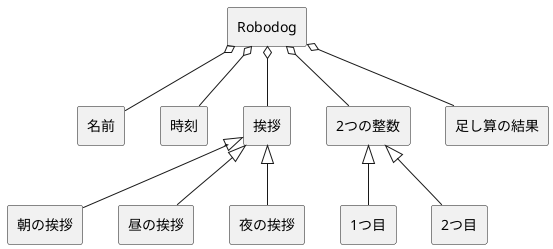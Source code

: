 @startuml 
skinparam componentStyle rectangle

' Robodog
[Robodog] o-- [名前]
[Robodog] o-- [時刻]
[Robodog] o-- [挨拶]
[Robodog] o-- [2つの整数]
[Robodog] o-- [足し算の結果]

[挨拶] <|-- [朝の挨拶]
[挨拶] <|-- [昼の挨拶]
[挨拶] <|-- [夜の挨拶]
[2つの整数] <|-- [1つ目]
[2つの整数] <|-- [2つ目]

@enduml